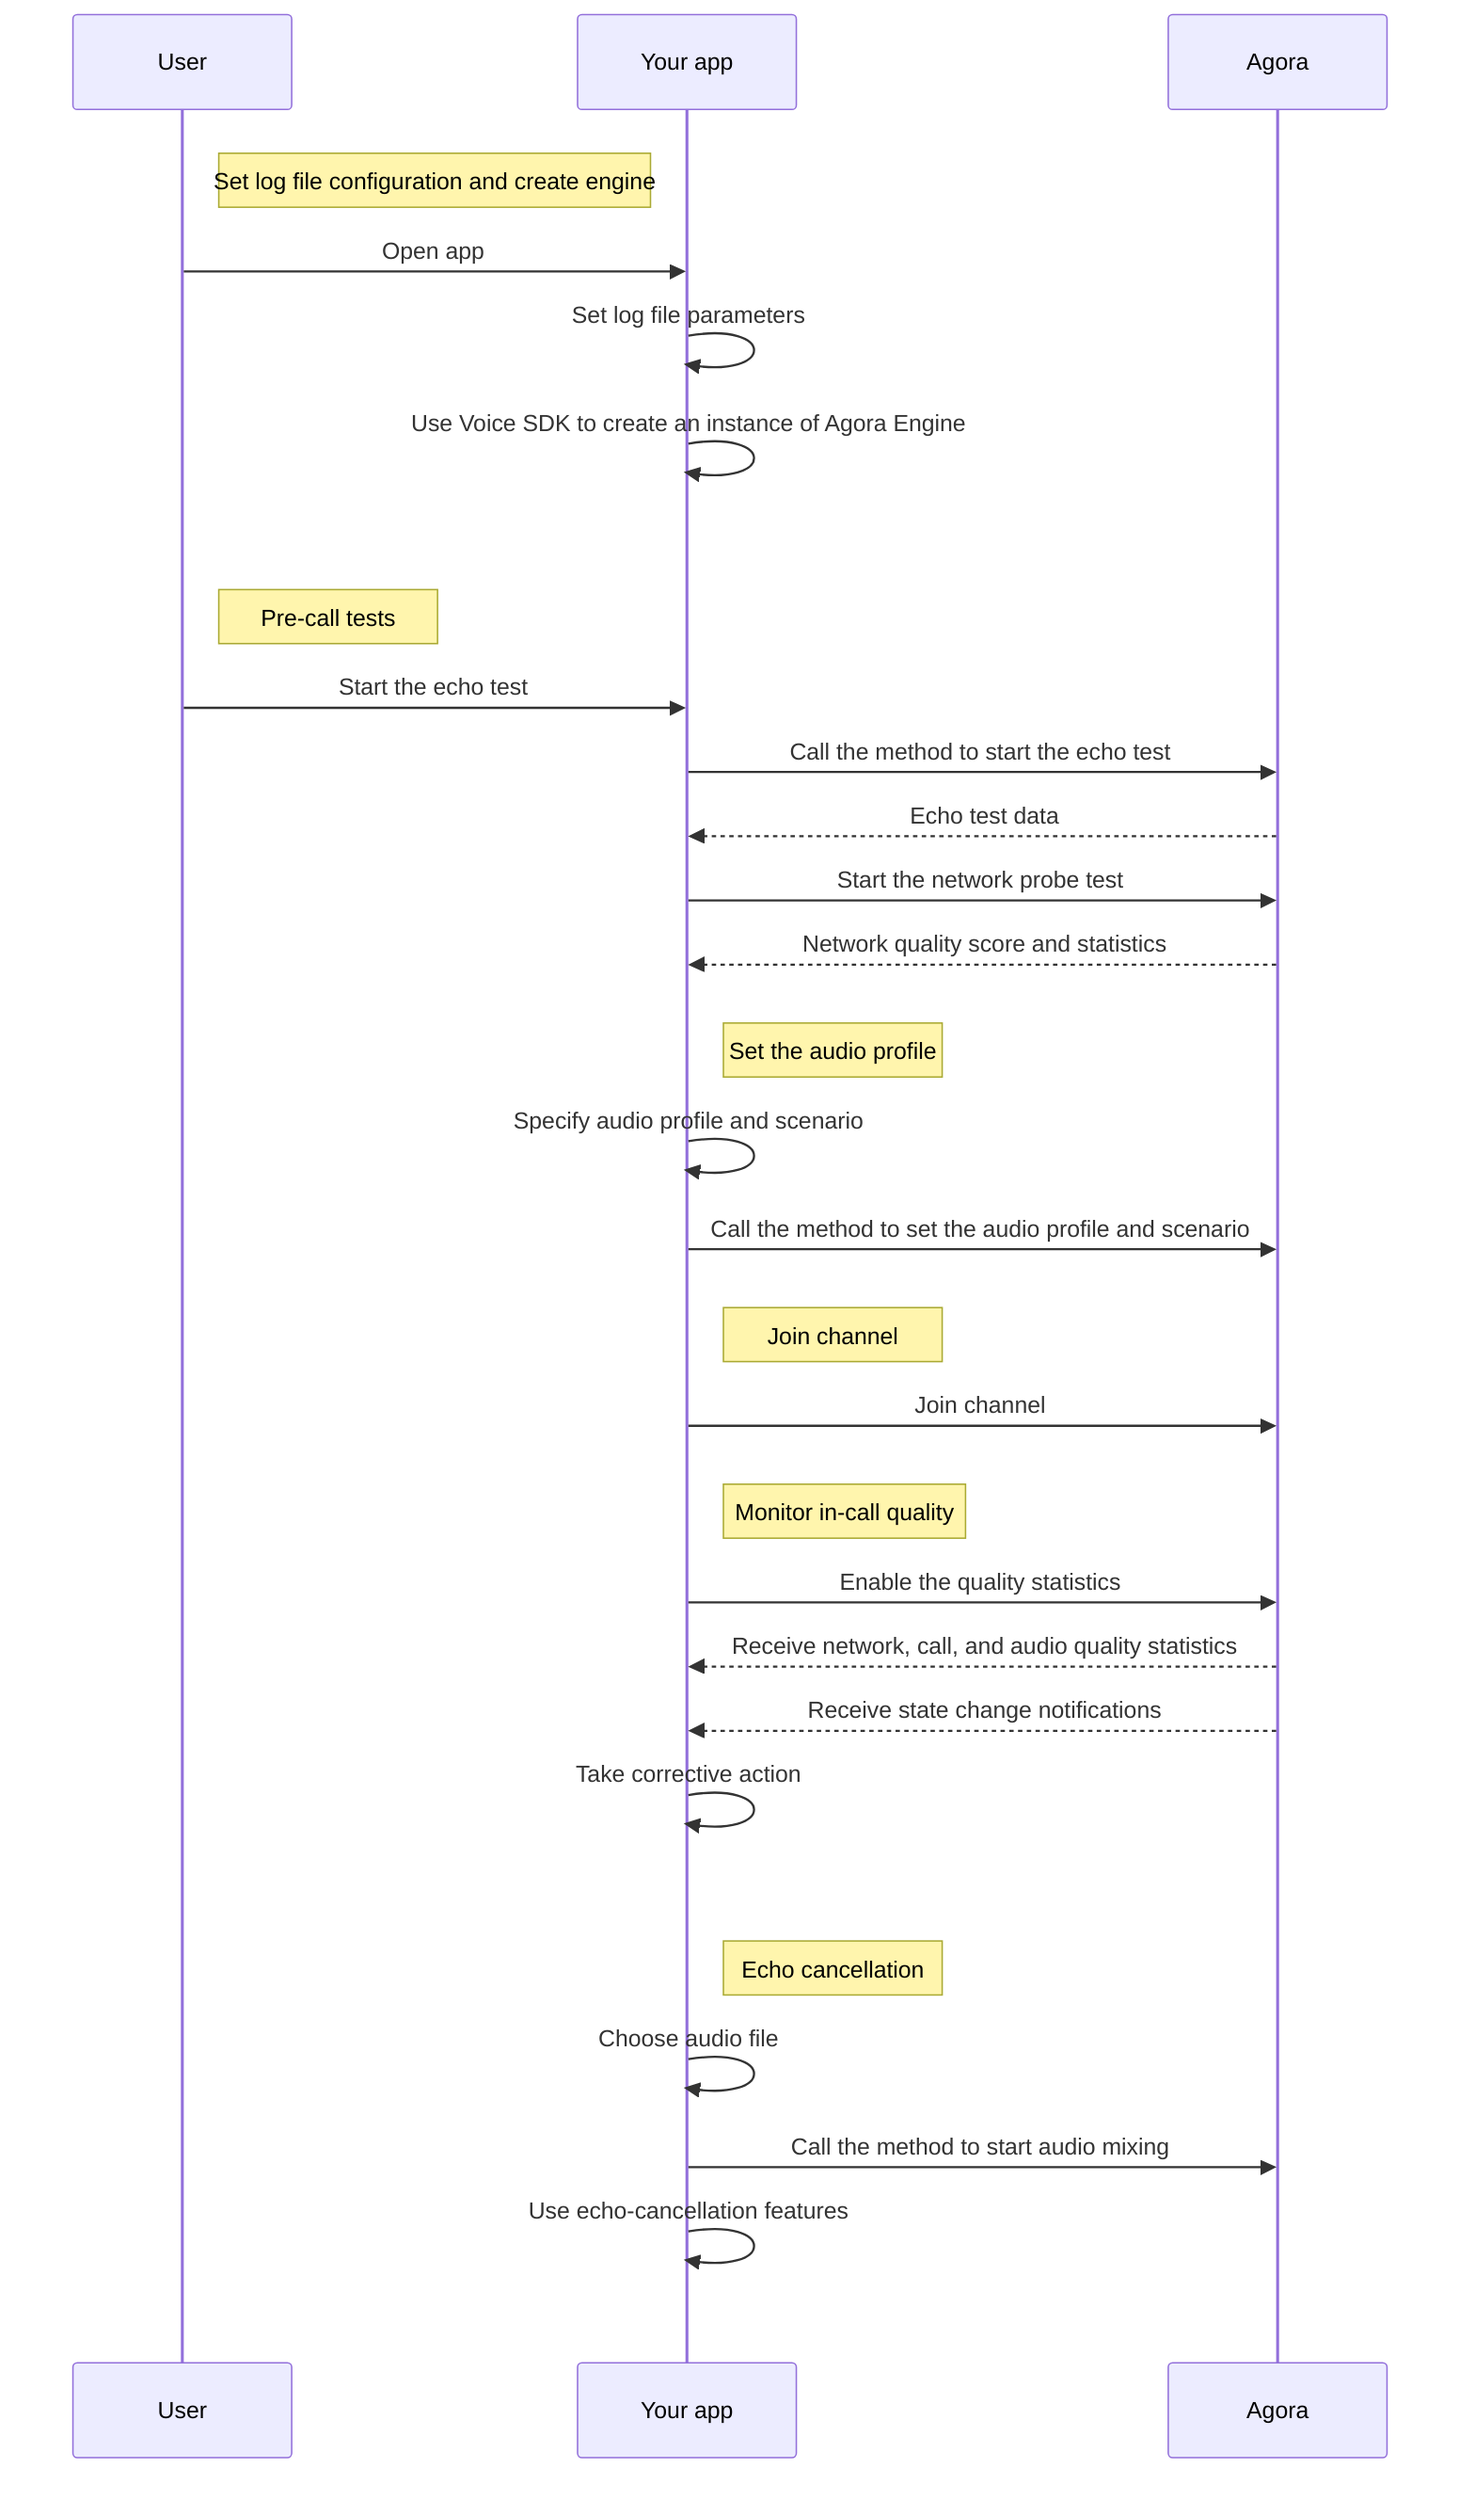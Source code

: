 sequenceDiagram
    participant User
    participant Your_app as Your app
    participant Agora
    rect rgb(255,255,255)
        note right of User: Set log file configuration and create engine
        User->>Your_app: Open app
        Your_app->>Your_app: Set log file parameters
        Your_app->>Your_app: Use Voice SDK to create an instance of Agora Engine
    end
    rect rgb(255,255,255)
        note right of User: Pre-call tests
        User->>Your_app: Start the echo test
        Your_app->>Agora: Call the method to start the echo test
        Agora-->>Your_app: Echo test data
        Your_app->>Agora: Start the network probe test
        Agora-->>Your_app: Network quality score and statistics
    end
    rect rgb(255,255,255)
        note right of Your_app: Set the audio profile
        Your_app->>Your_app: Specify audio profile and scenario
        Your_app->>Agora: Call the method to set the audio profile and scenario
    end
    rect rgb(255,255,255)
        note right of Your_app: Join channel
        Your_app->>Agora: Join channel
    end
    rect rgb(255,255,255)
        note right of Your_app: Monitor in-call quality
        Your_app->>Agora: Enable the quality statistics
        Agora-->>Your_app: Receive network, call, and audio quality statistics
        Agora-->>Your_app: Receive state change notifications
        Your_app->>Your_app: Take corrective action
    end
    rect rgb(255,255,255)
        note right of Your_app: Echo cancellation
        Your_app->>Your_app: Choose audio file
        Your_app->>Agora: Call the method to start audio mixing
        Your_app->>Your_app: Use echo-cancellation features
    end